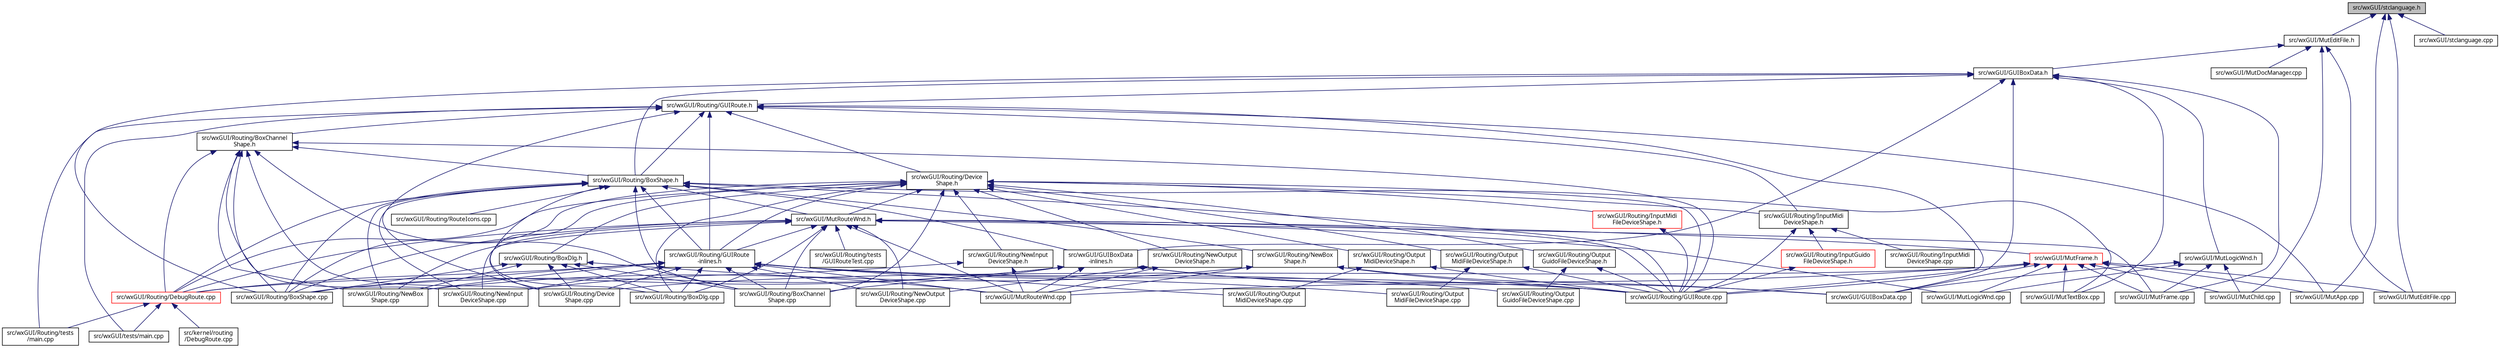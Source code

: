 digraph "src/wxGUI/stclanguage.h"
{
  edge [fontname="Sans",fontsize="10",labelfontname="Sans",labelfontsize="10"];
  node [fontname="Sans",fontsize="10",shape=record];
  Node12 [label="src/wxGUI/stclanguage.h",height=0.2,width=0.4,color="black", fillcolor="grey75", style="filled", fontcolor="black"];
  Node12 -> Node13 [dir="back",color="midnightblue",fontsize="10",style="solid",fontname="Sans"];
  Node13 [label="src/wxGUI/MutEditFile.h",height=0.2,width=0.4,color="black", fillcolor="white", style="filled",URL="$d5/dfb/MutEditFile_8h.html"];
  Node13 -> Node14 [dir="back",color="midnightblue",fontsize="10",style="solid",fontname="Sans"];
  Node14 [label="src/wxGUI/GUIBoxData.h",height=0.2,width=0.4,color="black", fillcolor="white", style="filled",URL="$d5/df7/GUIBoxData_8h.html"];
  Node14 -> Node15 [dir="back",color="midnightblue",fontsize="10",style="solid",fontname="Sans"];
  Node15 [label="src/wxGUI/Routing/GUIRoute.h",height=0.2,width=0.4,color="black", fillcolor="white", style="filled",URL="$d6/dfa/GUIRoute_8h.html"];
  Node15 -> Node16 [dir="back",color="midnightblue",fontsize="10",style="solid",fontname="Sans"];
  Node16 [label="src/wxGUI/Routing/Device\lShape.h",height=0.2,width=0.4,color="black", fillcolor="white", style="filled",URL="$d9/d4d/DeviceShape_8h.html",tooltip="Device shape base class for route window. "];
  Node16 -> Node17 [dir="back",color="midnightblue",fontsize="10",style="solid",fontname="Sans"];
  Node17 [label="src/wxGUI/MutRouteWnd.h",height=0.2,width=0.4,color="black", fillcolor="white", style="filled",URL="$d3/dd7/MutRouteWnd_8h.html"];
  Node17 -> Node18 [dir="back",color="midnightblue",fontsize="10",style="solid",fontname="Sans"];
  Node18 [label="src/wxGUI/MutFrame.h",height=0.2,width=0.4,color="red", fillcolor="white", style="filled",URL="$dd/db5/MutFrame_8h.html"];
  Node18 -> Node21 [dir="back",color="midnightblue",fontsize="10",style="solid",fontname="Sans"];
  Node21 [label="src/wxGUI/GUIBoxData.cpp",height=0.2,width=0.4,color="black", fillcolor="white", style="filled",URL="$d2/dd3/GUIBoxData_8cpp.html"];
  Node18 -> Node23 [dir="back",color="midnightblue",fontsize="10",style="solid",fontname="Sans"];
  Node23 [label="src/wxGUI/MutApp.cpp",height=0.2,width=0.4,color="black", fillcolor="white", style="filled",URL="$d5/d1c/MutApp_8cpp.html",tooltip="Mutabor Application. "];
  Node18 -> Node35 [dir="back",color="midnightblue",fontsize="10",style="solid",fontname="Sans"];
  Node35 [label="src/wxGUI/MutChild.cpp",height=0.2,width=0.4,color="black", fillcolor="white", style="filled",URL="$da/d72/MutChild_8cpp.html"];
  Node18 -> Node28 [dir="back",color="midnightblue",fontsize="10",style="solid",fontname="Sans"];
  Node28 [label="src/wxGUI/MutEditFile.cpp",height=0.2,width=0.4,color="black", fillcolor="white", style="filled",URL="$d1/da4/MutEditFile_8cpp.html",tooltip="Mutabor Edit window for Mutabor-files. "];
  Node18 -> Node29 [dir="back",color="midnightblue",fontsize="10",style="solid",fontname="Sans"];
  Node29 [label="src/wxGUI/MutFrame.cpp",height=0.2,width=0.4,color="black", fillcolor="white", style="filled",URL="$dc/df3/MutFrame_8cpp.html",tooltip="Mutabor Frame. "];
  Node18 -> Node36 [dir="back",color="midnightblue",fontsize="10",style="solid",fontname="Sans"];
  Node36 [label="src/wxGUI/MutLogicWnd.cpp",height=0.2,width=0.4,color="black", fillcolor="white", style="filled",URL="$df/d11/MutLogicWnd_8cpp.html",tooltip="Logic window. "];
  Node18 -> Node30 [dir="back",color="midnightblue",fontsize="10",style="solid",fontname="Sans"];
  Node30 [label="src/wxGUI/MutRouteWnd.cpp",height=0.2,width=0.4,color="black", fillcolor="white", style="filled",URL="$dc/def/MutRouteWnd_8cpp.html",tooltip="Routing window. "];
  Node18 -> Node37 [dir="back",color="midnightblue",fontsize="10",style="solid",fontname="Sans"];
  Node37 [label="src/wxGUI/MutTextBox.cpp",height=0.2,width=0.4,color="black", fillcolor="white", style="filled",URL="$df/d3c/MutTextBox_8cpp.html",tooltip="Textbox for Lists. "];
  Node18 -> Node38 [dir="back",color="midnightblue",fontsize="10",style="solid",fontname="Sans"];
  Node38 [label="src/wxGUI/Routing/Device\lShape.cpp",height=0.2,width=0.4,color="black", fillcolor="white", style="filled",URL="$d9/d94/DeviceShape_8cpp.html",tooltip="Device shape base class for route window. "];
  Node18 -> Node32 [dir="back",color="midnightblue",fontsize="10",style="solid",fontname="Sans"];
  Node32 [label="src/wxGUI/Routing/GUIRoute.cpp",height=0.2,width=0.4,color="black", fillcolor="white", style="filled",URL="$d4/dee/GUIRoute_8cpp.html"];
  Node17 -> Node29 [dir="back",color="midnightblue",fontsize="10",style="solid",fontname="Sans"];
  Node17 -> Node36 [dir="back",color="midnightblue",fontsize="10",style="solid",fontname="Sans"];
  Node17 -> Node30 [dir="back",color="midnightblue",fontsize="10",style="solid",fontname="Sans"];
  Node17 -> Node39 [dir="back",color="midnightblue",fontsize="10",style="solid",fontname="Sans"];
  Node39 [label="src/wxGUI/Routing/GUIRoute\l-inlines.h",height=0.2,width=0.4,color="black", fillcolor="white", style="filled",URL="$d2/d73/GUIRoute-inlines_8h.html"];
  Node39 -> Node30 [dir="back",color="midnightblue",fontsize="10",style="solid",fontname="Sans"];
  Node39 -> Node40 [dir="back",color="midnightblue",fontsize="10",style="solid",fontname="Sans"];
  Node40 [label="src/wxGUI/Routing/BoxChannel\lShape.cpp",height=0.2,width=0.4,color="black", fillcolor="white", style="filled",URL="$d9/d24/BoxChannelShape_8cpp.html",tooltip="Box shape for route window. "];
  Node39 -> Node41 [dir="back",color="midnightblue",fontsize="10",style="solid",fontname="Sans"];
  Node41 [label="src/wxGUI/Routing/BoxDlg.cpp",height=0.2,width=0.4,color="black", fillcolor="white", style="filled",URL="$d3/d2a/BoxDlg_8cpp.html",tooltip="Box dialog. "];
  Node39 -> Node42 [dir="back",color="midnightblue",fontsize="10",style="solid",fontname="Sans"];
  Node42 [label="src/wxGUI/Routing/BoxShape.cpp",height=0.2,width=0.4,color="black", fillcolor="white", style="filled",URL="$d8/db4/BoxShape_8cpp.html",tooltip="Box shape for route window. "];
  Node39 -> Node43 [dir="back",color="midnightblue",fontsize="10",style="solid",fontname="Sans"];
  Node43 [label="src/wxGUI/Routing/DebugRoute.cpp",height=0.2,width=0.4,color="red", fillcolor="white", style="filled",URL="$dc/de8/wxGUI_2Routing_2DebugRoute_8cpp.html",tooltip="Debug functions for routing system. "];
  Node43 -> Node44 [dir="back",color="midnightblue",fontsize="10",style="solid",fontname="Sans"];
  Node44 [label="src/kernel/routing\l/DebugRoute.cpp",height=0.2,width=0.4,color="black", fillcolor="white", style="filled",URL="$d8/d1c/kernel_2routing_2DebugRoute_8cpp.html"];
  Node43 -> Node47 [dir="back",color="midnightblue",fontsize="10",style="solid",fontname="Sans"];
  Node47 [label="src/wxGUI/Routing/tests\l/main.cpp",height=0.2,width=0.4,color="black", fillcolor="white", style="filled",URL="$da/dee/wxGUI_2Routing_2tests_2main_8cpp.html"];
  Node43 -> Node48 [dir="back",color="midnightblue",fontsize="10",style="solid",fontname="Sans"];
  Node48 [label="src/wxGUI/tests/main.cpp",height=0.2,width=0.4,color="black", fillcolor="white", style="filled",URL="$d9/d27/wxGUI_2tests_2main_8cpp.html"];
  Node39 -> Node38 [dir="back",color="midnightblue",fontsize="10",style="solid",fontname="Sans"];
  Node39 -> Node32 [dir="back",color="midnightblue",fontsize="10",style="solid",fontname="Sans"];
  Node39 -> Node49 [dir="back",color="midnightblue",fontsize="10",style="solid",fontname="Sans"];
  Node49 [label="src/wxGUI/Routing/NewBox\lShape.cpp",height=0.2,width=0.4,color="black", fillcolor="white", style="filled",URL="$d8/dba/NewBoxShape_8cpp.html",tooltip="New box shape for route window. "];
  Node39 -> Node50 [dir="back",color="midnightblue",fontsize="10",style="solid",fontname="Sans"];
  Node50 [label="src/wxGUI/Routing/NewInput\lDeviceShape.cpp",height=0.2,width=0.4,color="black", fillcolor="white", style="filled",URL="$df/d62/NewInputDeviceShape_8cpp.html",tooltip="Devices Basisklassen. "];
  Node39 -> Node51 [dir="back",color="midnightblue",fontsize="10",style="solid",fontname="Sans"];
  Node51 [label="src/wxGUI/Routing/NewOutput\lDeviceShape.cpp",height=0.2,width=0.4,color="black", fillcolor="white", style="filled",URL="$d1/d73/NewOutputDeviceShape_8cpp.html",tooltip="New output device shape for route window. "];
  Node39 -> Node52 [dir="back",color="midnightblue",fontsize="10",style="solid",fontname="Sans"];
  Node52 [label="src/wxGUI/Routing/Output\lGuidoFileDeviceShape.cpp",height=0.2,width=0.4,color="black", fillcolor="white", style="filled",URL="$d3/d21/OutputGuidoFileDeviceShape_8cpp.html",tooltip="Input device shape for reading GUIDO files in the route window. "];
  Node39 -> Node53 [dir="back",color="midnightblue",fontsize="10",style="solid",fontname="Sans"];
  Node53 [label="src/wxGUI/Routing/Output\lMidiDeviceShape.cpp",height=0.2,width=0.4,color="black", fillcolor="white", style="filled",URL="$d6/d68/OutputMidiDeviceShape_8cpp.html",tooltip="MIDI input device shape for route window. "];
  Node39 -> Node54 [dir="back",color="midnightblue",fontsize="10",style="solid",fontname="Sans"];
  Node54 [label="src/wxGUI/Routing/Output\lMidiFileDeviceShape.cpp",height=0.2,width=0.4,color="black", fillcolor="white", style="filled",URL="$d5/d00/OutputMidiFileDeviceShape_8cpp.html",tooltip="Midi fiele input device shape for route window. "];
  Node17 -> Node40 [dir="back",color="midnightblue",fontsize="10",style="solid",fontname="Sans"];
  Node17 -> Node41 [dir="back",color="midnightblue",fontsize="10",style="solid",fontname="Sans"];
  Node17 -> Node42 [dir="back",color="midnightblue",fontsize="10",style="solid",fontname="Sans"];
  Node17 -> Node43 [dir="back",color="midnightblue",fontsize="10",style="solid",fontname="Sans"];
  Node17 -> Node32 [dir="back",color="midnightblue",fontsize="10",style="solid",fontname="Sans"];
  Node17 -> Node49 [dir="back",color="midnightblue",fontsize="10",style="solid",fontname="Sans"];
  Node17 -> Node50 [dir="back",color="midnightblue",fontsize="10",style="solid",fontname="Sans"];
  Node17 -> Node51 [dir="back",color="midnightblue",fontsize="10",style="solid",fontname="Sans"];
  Node17 -> Node55 [dir="back",color="midnightblue",fontsize="10",style="solid",fontname="Sans"];
  Node55 [label="src/wxGUI/Routing/tests\l/GUIRouteTest.cpp",height=0.2,width=0.4,color="black", fillcolor="white", style="filled",URL="$d9/d20/GUIRouteTest_8cpp.html"];
  Node16 -> Node56 [dir="back",color="midnightblue",fontsize="10",style="solid",fontname="Sans"];
  Node56 [label="src/wxGUI/Routing/BoxDlg.h",height=0.2,width=0.4,color="black", fillcolor="white", style="filled",URL="$d9/dd2/BoxDlg_8h.html"];
  Node56 -> Node30 [dir="back",color="midnightblue",fontsize="10",style="solid",fontname="Sans"];
  Node56 -> Node40 [dir="back",color="midnightblue",fontsize="10",style="solid",fontname="Sans"];
  Node56 -> Node41 [dir="back",color="midnightblue",fontsize="10",style="solid",fontname="Sans"];
  Node56 -> Node42 [dir="back",color="midnightblue",fontsize="10",style="solid",fontname="Sans"];
  Node56 -> Node38 [dir="back",color="midnightblue",fontsize="10",style="solid",fontname="Sans"];
  Node56 -> Node49 [dir="back",color="midnightblue",fontsize="10",style="solid",fontname="Sans"];
  Node16 -> Node57 [dir="back",color="midnightblue",fontsize="10",style="solid",fontname="Sans"];
  Node57 [label="src/wxGUI/Routing/NewInput\lDeviceShape.h",height=0.2,width=0.4,color="black", fillcolor="white", style="filled",URL="$d5/dba/NewInputDeviceShape_8h.html",tooltip="New input device shape for route window. "];
  Node57 -> Node30 [dir="back",color="midnightblue",fontsize="10",style="solid",fontname="Sans"];
  Node57 -> Node50 [dir="back",color="midnightblue",fontsize="10",style="solid",fontname="Sans"];
  Node16 -> Node58 [dir="back",color="midnightblue",fontsize="10",style="solid",fontname="Sans"];
  Node58 [label="src/wxGUI/Routing/NewOutput\lDeviceShape.h",height=0.2,width=0.4,color="black", fillcolor="white", style="filled",URL="$df/d7b/NewOutputDeviceShape_8h.html",tooltip="New output device shape for route window. "];
  Node58 -> Node30 [dir="back",color="midnightblue",fontsize="10",style="solid",fontname="Sans"];
  Node58 -> Node51 [dir="back",color="midnightblue",fontsize="10",style="solid",fontname="Sans"];
  Node16 -> Node39 [dir="back",color="midnightblue",fontsize="10",style="solid",fontname="Sans"];
  Node16 -> Node40 [dir="back",color="midnightblue",fontsize="10",style="solid",fontname="Sans"];
  Node16 -> Node41 [dir="back",color="midnightblue",fontsize="10",style="solid",fontname="Sans"];
  Node16 -> Node42 [dir="back",color="midnightblue",fontsize="10",style="solid",fontname="Sans"];
  Node16 -> Node43 [dir="back",color="midnightblue",fontsize="10",style="solid",fontname="Sans"];
  Node16 -> Node38 [dir="back",color="midnightblue",fontsize="10",style="solid",fontname="Sans"];
  Node16 -> Node32 [dir="back",color="midnightblue",fontsize="10",style="solid",fontname="Sans"];
  Node16 -> Node59 [dir="back",color="midnightblue",fontsize="10",style="solid",fontname="Sans"];
  Node59 [label="src/wxGUI/Routing/Output\lMidiDeviceShape.h",height=0.2,width=0.4,color="black", fillcolor="white", style="filled",URL="$d8/dcb/OutputMidiDeviceShape_8h.html",tooltip="MIDI output device shape for route window. "];
  Node59 -> Node32 [dir="back",color="midnightblue",fontsize="10",style="solid",fontname="Sans"];
  Node59 -> Node53 [dir="back",color="midnightblue",fontsize="10",style="solid",fontname="Sans"];
  Node16 -> Node60 [dir="back",color="midnightblue",fontsize="10",style="solid",fontname="Sans"];
  Node60 [label="src/wxGUI/Routing/Output\lMidiFileDeviceShape.h",height=0.2,width=0.4,color="black", fillcolor="white", style="filled",URL="$d4/de8/OutputMidiFileDeviceShape_8h.html",tooltip="MIDI file input device shape. "];
  Node60 -> Node32 [dir="back",color="midnightblue",fontsize="10",style="solid",fontname="Sans"];
  Node60 -> Node54 [dir="back",color="midnightblue",fontsize="10",style="solid",fontname="Sans"];
  Node16 -> Node61 [dir="back",color="midnightblue",fontsize="10",style="solid",fontname="Sans"];
  Node61 [label="src/wxGUI/Routing/Output\lGuidoFileDeviceShape.h",height=0.2,width=0.4,color="black", fillcolor="white", style="filled",URL="$db/d77/OutputGuidoFileDeviceShape_8h.html",tooltip="Devices Basisklassen. "];
  Node61 -> Node32 [dir="back",color="midnightblue",fontsize="10",style="solid",fontname="Sans"];
  Node61 -> Node52 [dir="back",color="midnightblue",fontsize="10",style="solid",fontname="Sans"];
  Node16 -> Node62 [dir="back",color="midnightblue",fontsize="10",style="solid",fontname="Sans"];
  Node62 [label="src/wxGUI/Routing/InputMidi\lDeviceShape.h",height=0.2,width=0.4,color="black", fillcolor="white", style="filled",URL="$d3/d5e/InputMidiDeviceShape_8h.html",tooltip="MIDI input device shape for route window. "];
  Node62 -> Node32 [dir="back",color="midnightblue",fontsize="10",style="solid",fontname="Sans"];
  Node62 -> Node63 [dir="back",color="midnightblue",fontsize="10",style="solid",fontname="Sans"];
  Node63 [label="src/wxGUI/Routing/InputGuido\lFileDeviceShape.h",height=0.2,width=0.4,color="red", fillcolor="white", style="filled",URL="$d9/d0d/InputGuidoFileDeviceShape_8h.html",tooltip="Guido/Salieri file input device class. "];
  Node63 -> Node32 [dir="back",color="midnightblue",fontsize="10",style="solid",fontname="Sans"];
  Node62 -> Node65 [dir="back",color="midnightblue",fontsize="10",style="solid",fontname="Sans"];
  Node65 [label="src/wxGUI/Routing/InputMidi\lDeviceShape.cpp",height=0.2,width=0.4,color="black", fillcolor="white", style="filled",URL="$d1/d14/InputMidiDeviceShape_8cpp.html",tooltip="MIDI input device shape for route window. "];
  Node16 -> Node66 [dir="back",color="midnightblue",fontsize="10",style="solid",fontname="Sans"];
  Node66 [label="src/wxGUI/Routing/InputMidi\lFileDeviceShape.h",height=0.2,width=0.4,color="red", fillcolor="white", style="filled",URL="$d1/da8/InputMidiFileDeviceShape_8h.html",tooltip="MIDI file input device shape. "];
  Node66 -> Node32 [dir="back",color="midnightblue",fontsize="10",style="solid",fontname="Sans"];
  Node15 -> Node68 [dir="back",color="midnightblue",fontsize="10",style="solid",fontname="Sans"];
  Node68 [label="src/wxGUI/Routing/BoxShape.h",height=0.2,width=0.4,color="black", fillcolor="white", style="filled",URL="$d9/d49/BoxShape_8h.html",tooltip="Box shape for route window. "];
  Node68 -> Node17 [dir="back",color="midnightblue",fontsize="10",style="solid",fontname="Sans"];
  Node68 -> Node69 [dir="back",color="midnightblue",fontsize="10",style="solid",fontname="Sans"];
  Node69 [label="src/wxGUI/GUIBoxData\l-inlines.h",height=0.2,width=0.4,color="black", fillcolor="white", style="filled",URL="$d5/d12/GUIBoxData-inlines_8h.html"];
  Node69 -> Node21 [dir="back",color="midnightblue",fontsize="10",style="solid",fontname="Sans"];
  Node69 -> Node30 [dir="back",color="midnightblue",fontsize="10",style="solid",fontname="Sans"];
  Node69 -> Node40 [dir="back",color="midnightblue",fontsize="10",style="solid",fontname="Sans"];
  Node69 -> Node42 [dir="back",color="midnightblue",fontsize="10",style="solid",fontname="Sans"];
  Node69 -> Node43 [dir="back",color="midnightblue",fontsize="10",style="solid",fontname="Sans"];
  Node69 -> Node32 [dir="back",color="midnightblue",fontsize="10",style="solid",fontname="Sans"];
  Node68 -> Node70 [dir="back",color="midnightblue",fontsize="10",style="solid",fontname="Sans"];
  Node70 [label="src/wxGUI/Routing/NewBox\lShape.h",height=0.2,width=0.4,color="black", fillcolor="white", style="filled",URL="$d4/dcc/NewBoxShape_8h.html",tooltip="New box shape for route window. "];
  Node70 -> Node21 [dir="back",color="midnightblue",fontsize="10",style="solid",fontname="Sans"];
  Node70 -> Node30 [dir="back",color="midnightblue",fontsize="10",style="solid",fontname="Sans"];
  Node70 -> Node32 [dir="back",color="midnightblue",fontsize="10",style="solid",fontname="Sans"];
  Node70 -> Node49 [dir="back",color="midnightblue",fontsize="10",style="solid",fontname="Sans"];
  Node68 -> Node39 [dir="back",color="midnightblue",fontsize="10",style="solid",fontname="Sans"];
  Node68 -> Node37 [dir="back",color="midnightblue",fontsize="10",style="solid",fontname="Sans"];
  Node68 -> Node40 [dir="back",color="midnightblue",fontsize="10",style="solid",fontname="Sans"];
  Node68 -> Node41 [dir="back",color="midnightblue",fontsize="10",style="solid",fontname="Sans"];
  Node68 -> Node42 [dir="back",color="midnightblue",fontsize="10",style="solid",fontname="Sans"];
  Node68 -> Node43 [dir="back",color="midnightblue",fontsize="10",style="solid",fontname="Sans"];
  Node68 -> Node32 [dir="back",color="midnightblue",fontsize="10",style="solid",fontname="Sans"];
  Node68 -> Node49 [dir="back",color="midnightblue",fontsize="10",style="solid",fontname="Sans"];
  Node68 -> Node50 [dir="back",color="midnightblue",fontsize="10",style="solid",fontname="Sans"];
  Node68 -> Node33 [dir="back",color="midnightblue",fontsize="10",style="solid",fontname="Sans"];
  Node33 [label="src/wxGUI/Routing/RouteIcons.cpp",height=0.2,width=0.4,color="black", fillcolor="white", style="filled",URL="$d1/d28/RouteIcons_8cpp.html",tooltip="Devices base classes. "];
  Node15 -> Node71 [dir="back",color="midnightblue",fontsize="10",style="solid",fontname="Sans"];
  Node71 [label="src/wxGUI/Routing/BoxChannel\lShape.h",height=0.2,width=0.4,color="black", fillcolor="white", style="filled",URL="$d6/d68/BoxChannelShape_8h.html",tooltip="Box shape for route window. "];
  Node71 -> Node68 [dir="back",color="midnightblue",fontsize="10",style="solid",fontname="Sans"];
  Node71 -> Node40 [dir="back",color="midnightblue",fontsize="10",style="solid",fontname="Sans"];
  Node71 -> Node42 [dir="back",color="midnightblue",fontsize="10",style="solid",fontname="Sans"];
  Node71 -> Node43 [dir="back",color="midnightblue",fontsize="10",style="solid",fontname="Sans"];
  Node71 -> Node38 [dir="back",color="midnightblue",fontsize="10",style="solid",fontname="Sans"];
  Node71 -> Node32 [dir="back",color="midnightblue",fontsize="10",style="solid",fontname="Sans"];
  Node71 -> Node49 [dir="back",color="midnightblue",fontsize="10",style="solid",fontname="Sans"];
  Node71 -> Node50 [dir="back",color="midnightblue",fontsize="10",style="solid",fontname="Sans"];
  Node15 -> Node23 [dir="back",color="midnightblue",fontsize="10",style="solid",fontname="Sans"];
  Node15 -> Node39 [dir="back",color="midnightblue",fontsize="10",style="solid",fontname="Sans"];
  Node15 -> Node38 [dir="back",color="midnightblue",fontsize="10",style="solid",fontname="Sans"];
  Node15 -> Node32 [dir="back",color="midnightblue",fontsize="10",style="solid",fontname="Sans"];
  Node15 -> Node62 [dir="back",color="midnightblue",fontsize="10",style="solid",fontname="Sans"];
  Node15 -> Node47 [dir="back",color="midnightblue",fontsize="10",style="solid",fontname="Sans"];
  Node15 -> Node48 [dir="back",color="midnightblue",fontsize="10",style="solid",fontname="Sans"];
  Node14 -> Node68 [dir="back",color="midnightblue",fontsize="10",style="solid",fontname="Sans"];
  Node14 -> Node69 [dir="back",color="midnightblue",fontsize="10",style="solid",fontname="Sans"];
  Node14 -> Node21 [dir="back",color="midnightblue",fontsize="10",style="solid",fontname="Sans"];
  Node14 -> Node72 [dir="back",color="midnightblue",fontsize="10",style="solid",fontname="Sans"];
  Node72 [label="src/wxGUI/MutLogicWnd.h",height=0.2,width=0.4,color="black", fillcolor="white", style="filled",URL="$d6/d81/MutLogicWnd_8h.html"];
  Node72 -> Node21 [dir="back",color="midnightblue",fontsize="10",style="solid",fontname="Sans"];
  Node72 -> Node35 [dir="back",color="midnightblue",fontsize="10",style="solid",fontname="Sans"];
  Node72 -> Node29 [dir="back",color="midnightblue",fontsize="10",style="solid",fontname="Sans"];
  Node72 -> Node36 [dir="back",color="midnightblue",fontsize="10",style="solid",fontname="Sans"];
  Node14 -> Node29 [dir="back",color="midnightblue",fontsize="10",style="solid",fontname="Sans"];
  Node14 -> Node37 [dir="back",color="midnightblue",fontsize="10",style="solid",fontname="Sans"];
  Node14 -> Node42 [dir="back",color="midnightblue",fontsize="10",style="solid",fontname="Sans"];
  Node13 -> Node35 [dir="back",color="midnightblue",fontsize="10",style="solid",fontname="Sans"];
  Node13 -> Node26 [dir="back",color="midnightblue",fontsize="10",style="solid",fontname="Sans"];
  Node26 [label="src/wxGUI/MutDocManager.cpp",height=0.2,width=0.4,color="black", fillcolor="white", style="filled",URL="$dd/db0/MutDocManager_8cpp.html"];
  Node13 -> Node28 [dir="back",color="midnightblue",fontsize="10",style="solid",fontname="Sans"];
  Node12 -> Node23 [dir="back",color="midnightblue",fontsize="10",style="solid",fontname="Sans"];
  Node12 -> Node28 [dir="back",color="midnightblue",fontsize="10",style="solid",fontname="Sans"];
  Node12 -> Node73 [dir="back",color="midnightblue",fontsize="10",style="solid",fontname="Sans"];
  Node73 [label="src/wxGUI/stclanguage.cpp",height=0.2,width=0.4,color="black", fillcolor="white", style="filled",URL="$dc/d0c/stclanguage_8cpp.html"];
}
